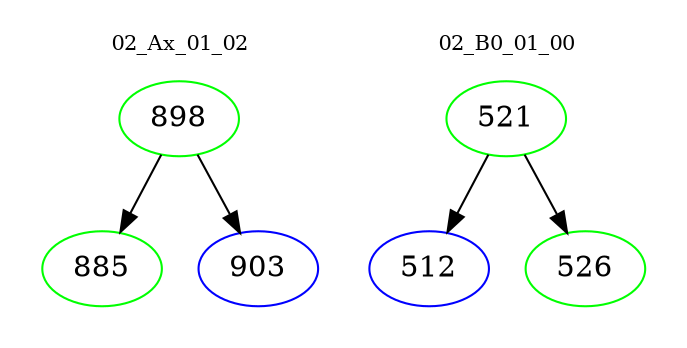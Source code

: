 digraph{
subgraph cluster_0 {
color = white
label = "02_Ax_01_02";
fontsize=10;
T0_898 [label="898", color="green"]
T0_898 -> T0_885 [color="black"]
T0_885 [label="885", color="green"]
T0_898 -> T0_903 [color="black"]
T0_903 [label="903", color="blue"]
}
subgraph cluster_1 {
color = white
label = "02_B0_01_00";
fontsize=10;
T1_521 [label="521", color="green"]
T1_521 -> T1_512 [color="black"]
T1_512 [label="512", color="blue"]
T1_521 -> T1_526 [color="black"]
T1_526 [label="526", color="green"]
}
}
